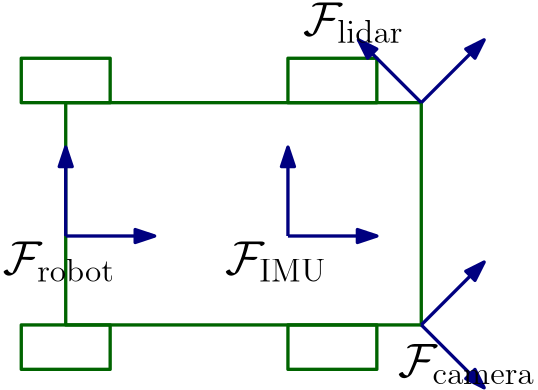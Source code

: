 <?xml version="1.0"?>
<!DOCTYPE ipe SYSTEM "ipe.dtd">
<ipe version="70218" creator="Ipe 7.2.27">
<info created="D:20230527144914" modified="D:20230528141233"/>
<ipestyle name="basic">
<symbol name="arrow/arc(spx)">
<path stroke="sym-stroke" fill="sym-stroke" pen="sym-pen">
0 0 m
-1 0.333 l
-1 -0.333 l
h
</path>
</symbol>
<symbol name="arrow/farc(spx)">
<path stroke="sym-stroke" fill="white" pen="sym-pen">
0 0 m
-1 0.333 l
-1 -0.333 l
h
</path>
</symbol>
<symbol name="arrow/ptarc(spx)">
<path stroke="sym-stroke" fill="sym-stroke" pen="sym-pen">
0 0 m
-1 0.333 l
-0.8 0 l
-1 -0.333 l
h
</path>
</symbol>
<symbol name="arrow/fptarc(spx)">
<path stroke="sym-stroke" fill="white" pen="sym-pen">
0 0 m
-1 0.333 l
-0.8 0 l
-1 -0.333 l
h
</path>
</symbol>
<symbol name="mark/circle(sx)" transformations="translations">
<path fill="sym-stroke">
0.6 0 0 0.6 0 0 e
0.4 0 0 0.4 0 0 e
</path>
</symbol>
<symbol name="mark/disk(sx)" transformations="translations">
<path fill="sym-stroke">
0.6 0 0 0.6 0 0 e
</path>
</symbol>
<symbol name="mark/fdisk(sfx)" transformations="translations">
<group>
<path fill="sym-fill">
0.5 0 0 0.5 0 0 e
</path>
<path fill="sym-stroke" fillrule="eofill">
0.6 0 0 0.6 0 0 e
0.4 0 0 0.4 0 0 e
</path>
</group>
</symbol>
<symbol name="mark/box(sx)" transformations="translations">
<path fill="sym-stroke" fillrule="eofill">
-0.6 -0.6 m
0.6 -0.6 l
0.6 0.6 l
-0.6 0.6 l
h
-0.4 -0.4 m
0.4 -0.4 l
0.4 0.4 l
-0.4 0.4 l
h
</path>
</symbol>
<symbol name="mark/square(sx)" transformations="translations">
<path fill="sym-stroke">
-0.6 -0.6 m
0.6 -0.6 l
0.6 0.6 l
-0.6 0.6 l
h
</path>
</symbol>
<symbol name="mark/fsquare(sfx)" transformations="translations">
<group>
<path fill="sym-fill">
-0.5 -0.5 m
0.5 -0.5 l
0.5 0.5 l
-0.5 0.5 l
h
</path>
<path fill="sym-stroke" fillrule="eofill">
-0.6 -0.6 m
0.6 -0.6 l
0.6 0.6 l
-0.6 0.6 l
h
-0.4 -0.4 m
0.4 -0.4 l
0.4 0.4 l
-0.4 0.4 l
h
</path>
</group>
</symbol>
<symbol name="mark/cross(sx)" transformations="translations">
<group>
<path fill="sym-stroke">
-0.43 -0.57 m
0.57 0.43 l
0.43 0.57 l
-0.57 -0.43 l
h
</path>
<path fill="sym-stroke">
-0.43 0.57 m
0.57 -0.43 l
0.43 -0.57 l
-0.57 0.43 l
h
</path>
</group>
</symbol>
<symbol name="arrow/fnormal(spx)">
<path stroke="sym-stroke" fill="white" pen="sym-pen">
0 0 m
-1 0.333 l
-1 -0.333 l
h
</path>
</symbol>
<symbol name="arrow/pointed(spx)">
<path stroke="sym-stroke" fill="sym-stroke" pen="sym-pen">
0 0 m
-1 0.333 l
-0.8 0 l
-1 -0.333 l
h
</path>
</symbol>
<symbol name="arrow/fpointed(spx)">
<path stroke="sym-stroke" fill="white" pen="sym-pen">
0 0 m
-1 0.333 l
-0.8 0 l
-1 -0.333 l
h
</path>
</symbol>
<symbol name="arrow/linear(spx)">
<path stroke="sym-stroke" pen="sym-pen">
-1 0.333 m
0 0 l
-1 -0.333 l
</path>
</symbol>
<symbol name="arrow/fdouble(spx)">
<path stroke="sym-stroke" fill="white" pen="sym-pen">
0 0 m
-1 0.333 l
-1 -0.333 l
h
-1 0 m
-2 0.333 l
-2 -0.333 l
h
</path>
</symbol>
<symbol name="arrow/double(spx)">
<path stroke="sym-stroke" fill="sym-stroke" pen="sym-pen">
0 0 m
-1 0.333 l
-1 -0.333 l
h
-1 0 m
-2 0.333 l
-2 -0.333 l
h
</path>
</symbol>
<symbol name="arrow/mid-normal(spx)">
<path stroke="sym-stroke" fill="sym-stroke" pen="sym-pen">
0.5 0 m
-0.5 0.333 l
-0.5 -0.333 l
h
</path>
</symbol>
<symbol name="arrow/mid-fnormal(spx)">
<path stroke="sym-stroke" fill="white" pen="sym-pen">
0.5 0 m
-0.5 0.333 l
-0.5 -0.333 l
h
</path>
</symbol>
<symbol name="arrow/mid-pointed(spx)">
<path stroke="sym-stroke" fill="sym-stroke" pen="sym-pen">
0.5 0 m
-0.5 0.333 l
-0.3 0 l
-0.5 -0.333 l
h
</path>
</symbol>
<symbol name="arrow/mid-fpointed(spx)">
<path stroke="sym-stroke" fill="white" pen="sym-pen">
0.5 0 m
-0.5 0.333 l
-0.3 0 l
-0.5 -0.333 l
h
</path>
</symbol>
<symbol name="arrow/mid-double(spx)">
<path stroke="sym-stroke" fill="sym-stroke" pen="sym-pen">
1 0 m
0 0.333 l
0 -0.333 l
h
0 0 m
-1 0.333 l
-1 -0.333 l
h
</path>
</symbol>
<symbol name="arrow/mid-fdouble(spx)">
<path stroke="sym-stroke" fill="white" pen="sym-pen">
1 0 m
0 0.333 l
0 -0.333 l
h
0 0 m
-1 0.333 l
-1 -0.333 l
h
</path>
</symbol>
<anglesize name="22.5 deg" value="22.5"/>
<anglesize name="30 deg" value="30"/>
<anglesize name="45 deg" value="45"/>
<anglesize name="60 deg" value="60"/>
<anglesize name="90 deg" value="90"/>
<arrowsize name="large" value="10"/>
<arrowsize name="small" value="5"/>
<arrowsize name="tiny" value="3"/>
<color name="blue" value="0 0 1"/>
<color name="brown" value="0.647 0.165 0.165"/>
<color name="darkblue" value="0 0 0.545"/>
<color name="darkcyan" value="0 0.545 0.545"/>
<color name="darkgray" value="0.663"/>
<color name="darkgreen" value="0 0.392 0"/>
<color name="darkmagenta" value="0.545 0 0.545"/>
<color name="darkorange" value="1 0.549 0"/>
<color name="darkred" value="0.545 0 0"/>
<color name="gold" value="1 0.843 0"/>
<color name="gray" value="0.745"/>
<color name="green" value="0 1 0"/>
<color name="lightblue" value="0.678 0.847 0.902"/>
<color name="lightcyan" value="0.878 1 1"/>
<color name="lightgray" value="0.827"/>
<color name="lightgreen" value="0.565 0.933 0.565"/>
<color name="lightyellow" value="1 1 0.878"/>
<color name="navy" value="0 0 0.502"/>
<color name="orange" value="1 0.647 0"/>
<color name="pink" value="1 0.753 0.796"/>
<color name="purple" value="0.627 0.125 0.941"/>
<color name="red" value="1 0 0"/>
<color name="seagreen" value="0.18 0.545 0.341"/>
<color name="turquoise" value="0.251 0.878 0.816"/>
<color name="violet" value="0.933 0.51 0.933"/>
<color name="yellow" value="1 1 0"/>
<dashstyle name="dash dot dotted" value="[4 2 1 2 1 2] 0"/>
<dashstyle name="dash dotted" value="[4 2 1 2] 0"/>
<dashstyle name="dashed" value="[4] 0"/>
<dashstyle name="dotted" value="[1 3] 0"/>
<gridsize name="10 pts (~3.5 mm)" value="10"/>
<gridsize name="14 pts (~5 mm)" value="14"/>
<gridsize name="16 pts (~6 mm)" value="16"/>
<gridsize name="20 pts (~7 mm)" value="20"/>
<gridsize name="28 pts (~10 mm)" value="28"/>
<gridsize name="32 pts (~12 mm)" value="32"/>
<gridsize name="4 pts" value="4"/>
<gridsize name="56 pts (~20 mm)" value="56"/>
<gridsize name="8 pts (~3 mm)" value="8"/>
<opacity name="10%" value="0.1"/>
<opacity name="30%" value="0.3"/>
<opacity name="50%" value="0.5"/>
<opacity name="75%" value="0.75"/>
<pen name="fat" value="1.2"/>
<pen name="heavier" value="0.8"/>
<pen name="ultrafat" value="2"/>
<symbolsize name="large" value="5"/>
<symbolsize name="small" value="2"/>
<symbolsize name="tiny" value="1.1"/>
<textsize name="Huge" value="\Huge"/>
<textsize name="LARGE" value="\LARGE"/>
<textsize name="Large" value="\Large"/>
<textsize name="footnote" value="\footnotesize"/>
<textsize name="huge" value="\huge"/>
<textsize name="large" value="\large"/>
<textsize name="script" value="\scriptsize"/>
<textsize name="small" value="\small"/>
<textsize name="tiny" value="\tiny"/>
<textstyle name="center" begin="\begin{center}" end="\end{center}"/>
<textstyle name="item" begin="\begin{itemize}\item{}" end="\end{itemize}"/>
<textstyle name="itemize" begin="\begin{itemize}" end="\end{itemize}"/>
<tiling name="falling" angle="-60" step="4" width="1"/>
<tiling name="rising" angle="30" step="4" width="1"/>
</ipestyle>
<ipestyle name="master-preamble">
<preamble>


% Package list
\usepackage[top=1.0in, bottom=1.0in, left=1.0in, right=1.0in]{geometry}
\usepackage{amsmath}
\usepackage{amssymb}
\usepackage{amsthm}
\usepackage{bm}
\usepackage{mathrsfs}
\usepackage{graphicx}
\usepackage{epsfig}
\usepackage{subcaption}
\usepackage{enumerate}
\usepackage{cite}
\usepackage{setspace}
\doublespacing
\usepackage{cancel}
\usepackage[toc,page]{appendix}
\usepackage{color}
\usepackage{wrapfig}
\usepackage{xspace}
\usepackage{paralist}
\usepackage[colorlinks, citecolor=black, linkcolor=black, linktocpage=true, hidelinks]{hyperref}
\usepackage{cleveref}
% TH: Format cref and Cref commands
\crefformat{equation}{(#2#1#3)}
\Crefformat{equation}{Equation~(#2#1#3)}
\usepackage{bookmark}
\usepackage[printonlyused]{acronym}
\usepackage{titlesec}
\usepackage{parskip}
\usepackage{times}
\usepackage{array}
\usepackage{stfloats}
\usepackage{framed}
\usepackage{multirow}
\usepackage{accents}
\usepackage{siunitx}
\usepackage{float}
\usepackage{nomencl}
\usepackage{mathtools}
\usepackage{listings}
\usepackage{algorithm}
\usepackage{algpseudocode}
\usepackage{hyperref}
\hypersetup{
	colorlinks=true,
	linkcolor=blue,
}
\usepackage{underscore}

% Custom commands
\newcommand{\ignore}[1]{}
\newcommand{\etal}[0]{{\em et~al.\@}\xspace}
\newcommand{\eg}[0]{{e.g.\@}\xspace}
\newcommand{\ie}[0]{{i.e.\@}\xspace}
\newcommand{\colour}[2]{\color{#1}{#2}\color{black}\xspace} % : red, green, blue, cyan, magenta, yellow, black, gray, white, darkgray, lightgray, brown, lime, olive, orange, pink, purple, teal, violet.
\newcommand{\thline}{\begin{center} \rule{\linewidth}{0.5mm} \\ \end{center}}
\newcommand{\wrt}{w.r.t.\xspace}

%% Operators
\newcommand{\norm}[1]{\left\Vert#1\right\Vert} % Norm
\newcommand{\abs}[1]{\left\vert#1\right\vert} % Absolute value
\newcommand{\pd}[2]{{\frac{\partial #1}{\partial #2}}} % Partial derivative
\newcommand{\mc}[1]{\mathcal{#1}}  

%% Matrix shortcuts
%\newcommand{\bbm}{\begin{bmatrix}}
%\newcommand{\ebm}{\end{bmatrix}}
\newcommand{\bma}[1]{\left[\begin{array}{#1}}
	\newcommand{\ema}{\end{array}\right]}

% Basic bold for letters and symbols
\DeclareMathAlphabet{\mbf}{OT1}{ptm}{b}{n}
\newcommand{\mbs}[1]{{\boldsymbol{#1}}}
\newcommand{\mbm}[1]{ \textbf{\textit{#1}} } % {\bm #1}
\newcommand{\mbc}[1]{ \boldsymbol{\mathcal{#1}} } 

% helper bold symbols
\newcommand{\mbsdot}[1]{{\dot{\boldsymbol{#1}}}}
\newcommand{\mbsbar}[1]{{\bar{\boldsymbol{#1}}}}
\newcommand{\mbshat}[1]{{\hat{\boldsymbol{#1}}}}
\newcommand{\mbsvec}[1]{{\underrightarrow{\boldsymbol{#1}}}}
\newcommand{\mbsdel}[1]{{\delta {\boldsymbol{#1}}}}
\newcommand{\mbstilde}[1]{{\tilde{\boldsymbol{#1}}}}
\newcommand{\mbfdot}[1]{{\dot{\mbf{#1}}}}
\newcommand{\mbfbar}[1]{{\bar{\mbf{#1}}}}
\newcommand{\mbfhat}[1]{{\hat{\mbf{#1}}}}
\newcommand{\mbfvec}[1]{{\underrightarrow{\mbf{#1}}}}
\newcommand{\mbfdel}[1]{{\delta{\mbf{#1}}}}
\newcommand{\mbftilde}[1]{{\tilde{\mbf{#1}}}}

% A reference frame definition
\newcommand{\rframe}[1]{{\ensuremath \underrightarrow{\mathcal{F}}_{#1}}}
\newcommand{\vectrix}[1]{\ensuremath \underrightarrow{\boldsymbol{\mathcal{F}}}_{#1}}
\newcommand{\nvectrix}{{\ensuremath \underrightarrow{\boldsymbol{\mathcal{O}}}}}
%\def\dota{{\raisebox{-2pt}{\LARGE $\cdot$}}}
%\def\dotb{{\raisebox{-0.6ex}{ \kern0.2ex\raisebox{0.8ex}{\tiny $\circ$}}}}
%\def\ddota{{\raisebox{-0.6ex}{ \raise0.2ex\hbox{ \LARGE $\cdot\hspace*{-0.2ex}\cdot$}}}}
%\def\ddotb{{\raisebox{-0.6ex}{ \kern0.2ex\raisebox{0.8ex}{\tiny $\circ\circ$}}}}
\def\fdota{{\raisebox{-2pt}{\LARGE $\cdot$}}}
% \def\fdotb{{\raisebox{-0.6ex}{ \kern0.2ex\raisebox{0.8ex}{\tiny $\circ$}}}}
\def\fdotb{{\raisebox{-0.6ex}{ \kern0.2ex\raisebox{0.8ex}{\tiny $\hspace*{-1ex}\circ$}}}}
% \def\fddota{{\raisebox{-0.6ex}{ \raise0.2ex\hbox{ \LARGE $\cdot\hspace*{-0.2ex}\cdot$}}}}
\def\fddota{{\raisebox{-2pt}{\LARGE $\cdot\hspace*{-0.2ex}\cdot$}}}
% \def\fddotb{{\raisebox{-0.6ex}{ \kern0.2ex\raisebox{0.8ex}{\tiny $\circ\circ$}}}}
\def\fddotb{{\raisebox{-0.6ex}{ \kern0.2ex\raisebox{0.8ex}{\tiny $\hspace*{-1ex}\circ\circ$}}}}
% \newcommand{\fdot}[1]{{\fdota{#1}}}
% \newcommand{\dota}[1]{ {#1}^{ \mbox{ \LARGE $\cdot$} } }
% \newcommand{\fdot}[1]{{^{\fdota{\mbox{\footnotesize${#1}$}}}}}
\newcommand{\fdot}[1]{{^{\fdota{\mbox{\scriptsize${#1}$}}}}}
% \newcommand{\fddot}[1]{{^{\fddota{\mbox{\footnotesize${#1}$}}}}}
\newcommand{\fddot}[1]{{^{\fddota{\mbox{\scriptsize${#1}$}}}}}
\newcommand{\pspace}{\mathbb{P}} 
\newcommand{\vecnorm}[1]{||{\underrightarrow{{#1}}}||_2}


\newcommand{\p}{\partial}
\newcommand{\f}{\frac}
\newcommand{\smallf}[2]{\mbox{$\textstyle{\frac{#1}{#2}}$}}
% \newcommand{\innerp}[3]{\left\langle #1,#2 \right\rangle_{#3}}
\newcommand{\innerp}[2]{\left\langle #1 , #2 \right\rangle}
% \newcommand{\norm}[2]{\left| #1 \right|_{#2}}
\newcommand{\ura}[1]{{\underrightarrow{{#1}}}}
\newcommand{\dt}{\mathrm{d}t} 
\newcommand{\dee}{\textrm{d}}
\newcommand{\mcL}[1]{\mathcal{L}\left\{#1\right\}}
% \newcommand{\ubar}[1]{\stackunder[1.2pt]{$#1$}{\rule{.8ex}{.075ex}}}
\newcommand{\ubar}[1]{\underaccent{\bar}{#1}}


\newcommand{\trans}{{\ensuremath{\mathsf{T}}}} % transpose
\newcommand{\herm}{{\ensuremath{\mathsf{H}}}} % 
% \newcommand{\utimes}{{\ensuremath{\mathsf{v}}}} % 
\newcommand{\utimes}{ {\raisebox{-0.6ex}{ \kern-1.0ex\raisebox{0.6ex}{ \small $\mathsf{v}$}}} } % 
\newcommand{\fouriert}[1]{ \texttt{F} \left\{ {#1} \right\} } % ourier transform
\newcommand{\invfouriert}[1]{ \texttt{F}^{-1} \left\{ {#1} \right\} } % inverse % Fourier transform
\newcommand{\laplacet}[1]{ \texttt{L} \left\{ {#1} \right\} } % 
\newcommand{\invlaplacet}[1]{ \texttt{L}^{-1} \left\{ {#1} \right\} } % 
\newcommand{\trace}{ {\ensuremath{\mathrm{tr}}} } % \trace
\newcommand{\rk}{{\ensuremath{\mathrm{rk}}}} % rank
\newcommand{\cone}{{\ensuremath{\mathrm{cone}}}}
% \newcommand{\exp}[1]{  \ensuremath{\mathrm{exp}} \left( {#1} \right) }
% \newcommand{\span}{ {\ensuremath{\mathrm{span}}} }

\newcommand{\onehalf}{\mbox{$\textstyle{\frac{1}{2}}$}}
\newcommand{\onequarter}{\mbox{$\textstyle{\frac{1}{4}}$}}
\newcommand{\invtwopi}{\mbox{$\textstyle{\frac{1}{2 \pi}}$}} 
\newcommand{\beq}{\begin{equation}}
\newcommand{\eeq}{\end{equation}}
\newcommand{\bdis}{\begin{displaymath}}
\newcommand{\edis}{\end{displaymath}}
\newcommand{\beqarray}{\begin{eqnarray}}
\newcommand{\eeqarray}{\end{eqnarray}}
\newcommand{\beqarraynn}{\begin{eqnarray*}}
	\newcommand{\eeqarraynn}{\end{eqnarray*}}

\renewcommand{\theenumii}{\arabic{enumii}}
\renewcommand{\labelenumii}{\theenumi.\theenumii.}
\makeatletter
\renewcommand{\p@enumii}{\theenumi.}
\makeatother
%\renewcommand{\labelenumi}{\arabic{enumi}.}
%\renewcommand{\labelenumii}{\labelenumi\arabic{enumii}}
%\renewcommand{\labelenumiii}{\labelenumii.\arabic{enumiii}}

\newenvironment{packed_enum}{
	\begin{enumerate}
		\setlength{\itemsep}{1pt}
		\setlength{\parskip}{0pt}
		\setlength{\parsep}{0pt}
	}{\end{enumerate}}

\newenvironment{packed_itemize}{
	\begin{itemize}
		\setlength{\itemsep}{1pt}
		\setlength{\parskip}{0pt}
		\setlength{\parsep}{0pt}
	}{\end{itemize}}

\usepackage{fancyhdr, lastpage}
\pagestyle{fancy}
\lhead{}
% \chead{\small Page \thepage\ of \pageref{LastPage}} 
\rhead{} 
\chead{} 
\cfoot{}
\rfoot{\small Page \thepage\ of \pageref{LastPage}}
\renewcommand{\headrulewidth}{0.0pt} 
\renewcommand{\footrulewidth}{0.75pt}

% Custom Environments such as Theorems, Lemmas, etc.
\theoremstyle{definition} % This causes the text to be normal text, rather then italic
\newtheorem{theorem}{Theorem}[section] % [section] % [chapter]
\newtheorem{lemma}{Lemma}[section] % [section]
\newtheorem{proposition}{Proposition}[section] % [section]
\newtheorem{corollary}{Corollary}[section] % [section]
\newtheorem{example}{Example}[section] % [section]
\newtheorem{definition}{Definition}[section] % [section]
\newtheorem{remark}{Remark}[section] % [section]
\newtheorem{property}{Property}[section] % [section]
\newtheorem{falgorithm}{Algorithm}[section] % [section]

% To have \subsubsubsection be numbered, and appear in TOC.
\setcounter{secnumdepth}{5}
\setcounter{tocdepth}{5}


%%%%%%%%%%%%%%%%%%%%%%%%%%%%%%%%%%%%%%%%%%%%%%%%%%%%%%%
% TH ADDITIONS

\DeclareMathOperator{\dcmToRotn}{dcm2rotnVec}
\newcommand{\Expect}{\mathrm{E}}
\newcommand{\Var}{\mathrm{Var}}
\newcommand{\Cov}{\mathrm{Cov}}

\DeclareMathOperator*{\argmax}{arg\,max}
\DeclareMathOperator*{\argmin}{arg\,min}

%%%%%%%%%%%%%%%%%%%%%%%%%%%%%%%%%%%%%%%%%%%%%%%%%%%%%%%

% Computer code
\newcommand{\code}[1]{\texttt{#1}}	

% Environment for printing lines of code
\definecolor{codegreen}{rgb}{0,0.6,0}
\definecolor{codegray}{rgb}{0.5,0.5,0.5}
\definecolor{codepurple}{rgb}{0.58,0,0.82}
\definecolor{backcolour}{rgb}{0.95,0.95,0.92}

% TODO: Make this accep and optional width argument.
% See:https://tex.stackexchange.com/questions/83614/set-horizontal-width-on-custom-listings-environment

\lstdefinestyle{mystyle}{
	backgroundcolor=\color{backcolour},   
	commentstyle=\color{codegreen},
	keywordstyle=\color{magenta},
	numberstyle=\tiny\color{codegray},
	stringstyle=\color{codepurple},
	basicstyle=\footnotesize,
	breakatwhitespace=false,         
	breaklines=true,                 
	captionpos=b,                    
	keepspaces=true,                 
	numbers=left,                    
	numbersep=5pt,                  
	showspaces=false,                
	showstringspaces=false,
	showtabs=false,                  
	tabsize=2
}

\lstset{style=mystyle}

</preamble>
</ipestyle>
<page>
<layer name="alpha"/>
<layer name="vector"/>
<layer name="frame_a"/>
<layer name="frame_a'"/>
<layer name="frame_b"/>
<layer name="beta"/>
<layer name="gamma"/>
<layer name="robot"/>
<view layers="robot" active="frame_a'"/>
<path layer="alpha" stroke="navy" pen="fat" arrow="normal/normal">
128 576 m
192 576 l
</path>
<path stroke="navy" pen="fat" arrow="normal/normal">
128 576 m
128 640 l
</path>
<path matrix="0.707107 0.707107 -0.707107 0.707107 636.784 224.942" stroke="navy" pen="fat" arrow="normal/normal">
128 576 m
192 576 l
</path>
<path matrix="0.707107 0.707107 -0.707107 0.707107 636.784 224.942" stroke="navy" pen="fat" arrow="normal/normal">
128 576 m
128 640 l
</path>
<path matrix="1 0 0 1 256 0" stroke="navy" pen="fat" arrow="normal/normal">
128 576 m
192 576 l
</path>
<path matrix="1 0 0 1 256 0" stroke="navy" pen="fat" arrow="normal/normal">
128 576 m
128 640 l
</path>
<text matrix="1 0 0 1 -14.001 -3.65244" transformations="translations" pos="112 560" stroke="black" type="label" width="28.934" height="16.936" depth="3.72" valign="baseline" size="Huge" style="math">\mathcal{F}_{a}</text>
<path stroke="seagreen" pen="fat" arrow="normal/normal">
136.793 589.547 m
170.882 696.685
302.37 721.643 c
</path>
<path stroke="black" pen="fat" arrow="normal/normal">
183.057 554.849 m
290.195 523.194
376.027 566.415 c
</path>
<path stroke="orange" pen="fat" arrow="normal/normal">
309.675 708.251 m
265.846 634.593
155.664 586.503 c
</path>
<path stroke="orange" pen="fat" arrow="normal/normal">
371.158 579.807 m
275.585 599.287
201.319 578.589 c
</path>
<path stroke="orange" pen="fat" arrow="normal/normal" rarrow="normal/normal">
403.421 606.591 m
396.116 686.336
329.154 717.382 c
</path>
<text matrix="1 0 0 1 280.63 -10.3483" transformations="translations" pos="112 560" stroke="black" type="label" width="27.021" height="16.936" depth="3.72" valign="baseline" size="Huge" style="math">\mathcal{F}_{c}</text>
<text matrix="1 0 0 1 194.189 194.797" transformations="translations" pos="112 560" stroke="black" type="label" width="26.916" height="16.939" depth="5.81" valign="baseline" size="Huge" style="math">\mathcal{F}_{b}</text>
<text matrix="1 0 0 1 49.3078 122.357" transformations="translations" pos="112 560" stroke="seagreen" type="label" width="39.114" height="17.008" depth="5.81" valign="baseline" size="Huge" style="math">\mathbf{T}_{ab}</text>
<text matrix="1 0 0 1 147.924 73.6577" transformations="translations" pos="112 560" stroke="1 0.647 0" type="label" width="39.114" height="17.008" depth="5.81" valign="baseline" size="Huge" style="math">\mathbf{T}_{ba}</text>
<text matrix="1 0 0 1 161.925 6.69607" transformations="translations" pos="112 560" stroke="1 0.647 0" type="label" width="39.22" height="17.005" depth="3.72" valign="baseline" size="Huge" style="math">\mathbf{T}_{ca}</text>
<text matrix="1 0 0 1 266.019 116.269" transformations="translations" pos="112 560" stroke="1 0.647 0" type="label" width="64.626" height="17.001" depth="12.13" valign="baseline" size="Huge" style="math">\mathbf{T}_{bc/cb}</text>
<text matrix="1 0 0 1 143.054 -42.0031" transformations="translations" pos="112 560" stroke="seagreen" type="label" width="39.22" height="17.005" depth="3.72" valign="baseline" size="Huge" style="math">\mathbf{T}_{ac}</text>
<path layer="frame_a" matrix="1 0 0 1 0 -128" stroke="navy" pen="fat" arrow="normal/normal">
128 576 m
192 576 l
</path>
<path matrix="1 0 0 1 0 -128" stroke="navy" pen="fat" arrow="normal/normal">
128 576 m
128 640 l
</path>
<text matrix="1 0 0 1 -14.001 -131.652" transformations="translations" pos="112 560" stroke="black" type="label" width="28.934" height="16.936" depth="3.72" valign="baseline" size="Huge" style="math">\mathcal{F}_{a}</text>
<use layer="vector" name="mark/disk(sx)" pos="192 512" size="large" stroke="darkblue"/>
<text matrix="1 0 0 1 49.999 -51.652" transformations="translations" pos="112 560" stroke="black" type="label" width="18.016" height="10.672" depth="0" valign="baseline" size="Huge" style="math">w</text>
<text matrix="1 0 0 1 193.999 28.348" transformations="translations" pos="112 560" stroke="black" type="label" width="12.181" height="10.672" depth="4.82" valign="baseline" size="Huge" style="math">p</text>
<use matrix="1 0 0 1 128 64" name="mark/disk(sx)" pos="192 512" size="large" stroke="darkblue"/>
<path stroke="darkgreen" pen="fat" arrow="normal/normal">
192 512 m
320 576 l
</path>
<text matrix="1 0 0 1 97.999 12.348" transformations="translations" pos="112 560" stroke="darkgreen" type="label" width="50.458" height="17.878" depth="11.05" valign="baseline" size="Huge" style="math">\underrightarrow{r}^{pw}</text>
<use layer="frame_a" name="mark/disk(sx)" pos="192 512" size="large" stroke="darkblue"/>
<text matrix="1 0 0 1 49.999 -51.652" transformations="translations" pos="112 560" stroke="black" type="label" width="18.016" height="10.672" depth="0" valign="baseline" size="Huge" style="math">w</text>
<text matrix="1 0 0 1 193.999 28.348" transformations="translations" pos="112 560" stroke="black" type="label" width="12.181" height="10.672" depth="4.82" valign="baseline" size="Huge" style="math">p</text>
<use matrix="1 0 0 1 128 64" name="mark/disk(sx)" pos="192 512" size="large" stroke="darkblue"/>
<path stroke="darkgreen" pen="fat" arrow="normal/normal">
192 512 m
320 576 l
</path>
<text matrix="1 0 0 1 25.9126 -4.8695" transformations="translations" pos="112 560" stroke="darkgreen" type="label" width="114.801" height="21.448" depth="6.18" valign="baseline" size="Huge" style="math">\mathbf{r}^{pw}_{a}=[2 \,\; 1]</text>
<use layer="frame_b" name="mark/disk(sx)" pos="192 512" size="large" stroke="darkblue"/>
<text matrix="1 0 0 1 49.999 -51.652" transformations="translations" pos="112 560" stroke="black" type="label" width="18.016" height="10.672" depth="0" valign="baseline" size="Huge" style="math">w</text>
<text matrix="1 0 0 1 193.999 28.348" transformations="translations" pos="112 560" stroke="black" type="label" width="12.181" height="10.672" depth="4.82" valign="baseline" size="Huge" style="math">p</text>
<use matrix="1 0 0 1 128 64" name="mark/disk(sx)" pos="192 512" size="large" stroke="darkblue"/>
<path stroke="darkgreen" pen="fat" arrow="normal/normal">
192 512 m
320 576 l
</path>
<text matrix="1 0 0 1 137.913 -52.8695" transformations="translations" pos="112 560" stroke="darkgreen" type="label" width="135.457" height="22.486" depth="9.78" valign="baseline" size="Huge" style="math">\mathbf{r}^{pw}_{b}=[\sqrt{5} \,\; 0]</text>
<path matrix="0.894427 0.447214 -0.447214 0.894427 399.108 -124.434" stroke="navy" pen="fat" arrow="normal/normal">
128 576 m
192 576 l
</path>
<path matrix="0.894427 0.447214 -0.447214 0.894427 399.108 -124.433" stroke="navy" pen="fat" arrow="normal/normal">
128 576 m
128 640 l
</path>
<text matrix="1 0 0 1 119.627 -130.74" transformations="translations" pos="112 560" stroke="black" type="label" width="26.916" height="16.939" depth="5.81" valign="baseline" size="Huge" style="math">\mathcal{F}_{b}</text>
<path layer="beta" matrix="1 0 0 1 0 -128" stroke="navy" pen="fat" arrow="normal/normal">
128 576 m
192 576 l
</path>
<path matrix="1 0 0 1 0 -128" stroke="navy" pen="fat" arrow="normal/normal">
128 576 m
128 640 l
</path>
<text matrix="1 0 0 1 -14.001 -131.652" transformations="translations" pos="112 560" stroke="black" type="label" width="28.934" height="16.936" depth="3.72" valign="baseline" size="Huge" style="math">\mathcal{F}_{a}</text>
<path matrix="0.894427 0.447214 -0.447214 0.894427 399.108 -124.434" stroke="navy" pen="fat" arrow="normal/normal">
128 576 m
192 576 l
</path>
<path matrix="0.894427 0.447214 -0.447214 0.894427 399.108 -124.433" stroke="navy" pen="fat" arrow="normal/normal">
128 576 m
128 640 l
</path>
<text matrix="1 0 0 1 119.627 -130.74" transformations="translations" pos="112 560" stroke="black" type="label" width="26.916" height="16.939" depth="5.81" valign="baseline" size="Huge" style="math">\mathcal{F}_{b}</text>
<path layer="robot" matrix="1 0 0 1.25 64 -144" stroke="darkgreen" pen="fat">
128 640 m
128 576 l
256 576 l
256 640 l
h
</path>
<path matrix="1 0 0 1 0 16" stroke="darkgreen" pen="fat">
176 656 m
176 640 l
208 640 l
208 656 l
h
</path>
<path stroke="darkgreen" pen="fat">
176 576 m
176 560 l
208 560 l
208 576 l
h
</path>
<path matrix="1 0 0 1 96 0" stroke="darkgreen" pen="fat">
176 576 m
176 560 l
208 560 l
208 576 l
h
</path>
<path matrix="1 0 0 1 96 96" stroke="darkgreen" pen="fat">
176 576 m
176 560 l
208 560 l
208 576 l
h
</path>
<path matrix="0.5 0 0 1 128 32" stroke="navy" pen="fat" arrow="normal/normal">
128 576 m
192 576 l
</path>
<path matrix="1 0 0 0.5 64 320" stroke="navy" pen="fat" arrow="normal/normal">
128 576 m
128 640 l
</path>
<text matrix="1 0 0 1 57.3411 34.184" transformations="translations" pos="112 560" stroke="black" type="label" width="40.511" height="11.766" depth="2.58" valign="baseline" size="LARGE" style="math">\mathcal{F}_{\mathrm{robot}}</text>
<path matrix="0.353553 0.353553 -0.707107 0.707107 682.039 203.452" stroke="navy" pen="fat" arrow="normal/normal">
128 576 m
192 576 l
</path>
<path matrix="0.707107 0.707107 -0.353553 0.353553 433.137 361.844" stroke="navy" pen="fat" arrow="normal/normal">
128 576 m
128 640 l
</path>
<text matrix="1 0 0 1 165.394 120.203" transformations="translations" pos="112 560" stroke="black" type="label" width="36.284" height="11.766" depth="2.58" valign="baseline" size="LARGE" style="math">\mathcal{F}_{\mathrm{lidar}}</text>
<path matrix="0.5 0 0 1 208 32" stroke="navy" pen="fat" arrow="normal/normal">
128 576 m
192 576 l
</path>
<path matrix="1 0 0 0.5 144 320" stroke="navy" pen="fat" arrow="normal/normal">
128 576 m
128 640 l
</path>
<text matrix="1 0 0 1 137.341 34.184" transformations="translations" pos="112 560" stroke="black" type="label" width="36.596" height="11.766" depth="2.58" valign="baseline" size="LARGE" style="math">\mathcal{F}_{\mathrm{IMU}}</text>
<path matrix="0.353553 -0.353553 0.707107 0.707107 -132.548 213.961" stroke="navy" pen="fat" arrow="normal/normal">
128 576 m
192 576 l
</path>
<path matrix="0.707107 -0.707107 0.353553 0.353553 25.8436 462.863" stroke="navy" pen="fat" arrow="normal/normal">
128 576 m
128 640 l
</path>
<text matrix="1 0 0 1 199.645 -2.70957" transformations="translations" pos="112 560" stroke="black" type="label" width="49.29" height="11.766" depth="2.58" valign="baseline" size="LARGE" style="math">\mathcal{F}_{\mathrm{camera}}</text>
<path layer="frame_b" stroke="darkorange" pen="fat" arrow="normal/normal">
128 416 m
192 400
240 416 c
</path>
<text matrix="1 0 0 1 53.1915 -173.869" transformations="translations" pos="112 560" stroke="1 0.549 0" type="label" width="37.617" height="17.079" depth="5.81" valign="baseline" size="Huge" style="math">\mbf{C}_{ab}</text>
<path layer="frame_a'" matrix="1 0 0 1 256 -128" stroke="navy" pen="fat" arrow="normal/normal">
128 576 m
192 576 l
</path>
<path matrix="1 0 0 1 256 -128" stroke="navy" pen="fat" arrow="normal/normal">
128 576 m
128 640 l
</path>
<text matrix="1 0 0 1 241.999 -131.652" transformations="translations" pos="112 560" stroke="black" type="label" width="34.167" height="16.933" depth="7" valign="baseline" size="Huge" style="math">\mathcal{F}_{a&apos;}</text>
<text matrix="1 0 0 1 -38.0874 -4.8695" transformations="translations" pos="112 560" stroke="darkgreen" type="label" width="61.788" height="21.443" depth="10.97" valign="baseline" size="Huge" style="math">\mathbf{r}^{pw}_{a&apos;}=</text>
</page>
</ipe>
